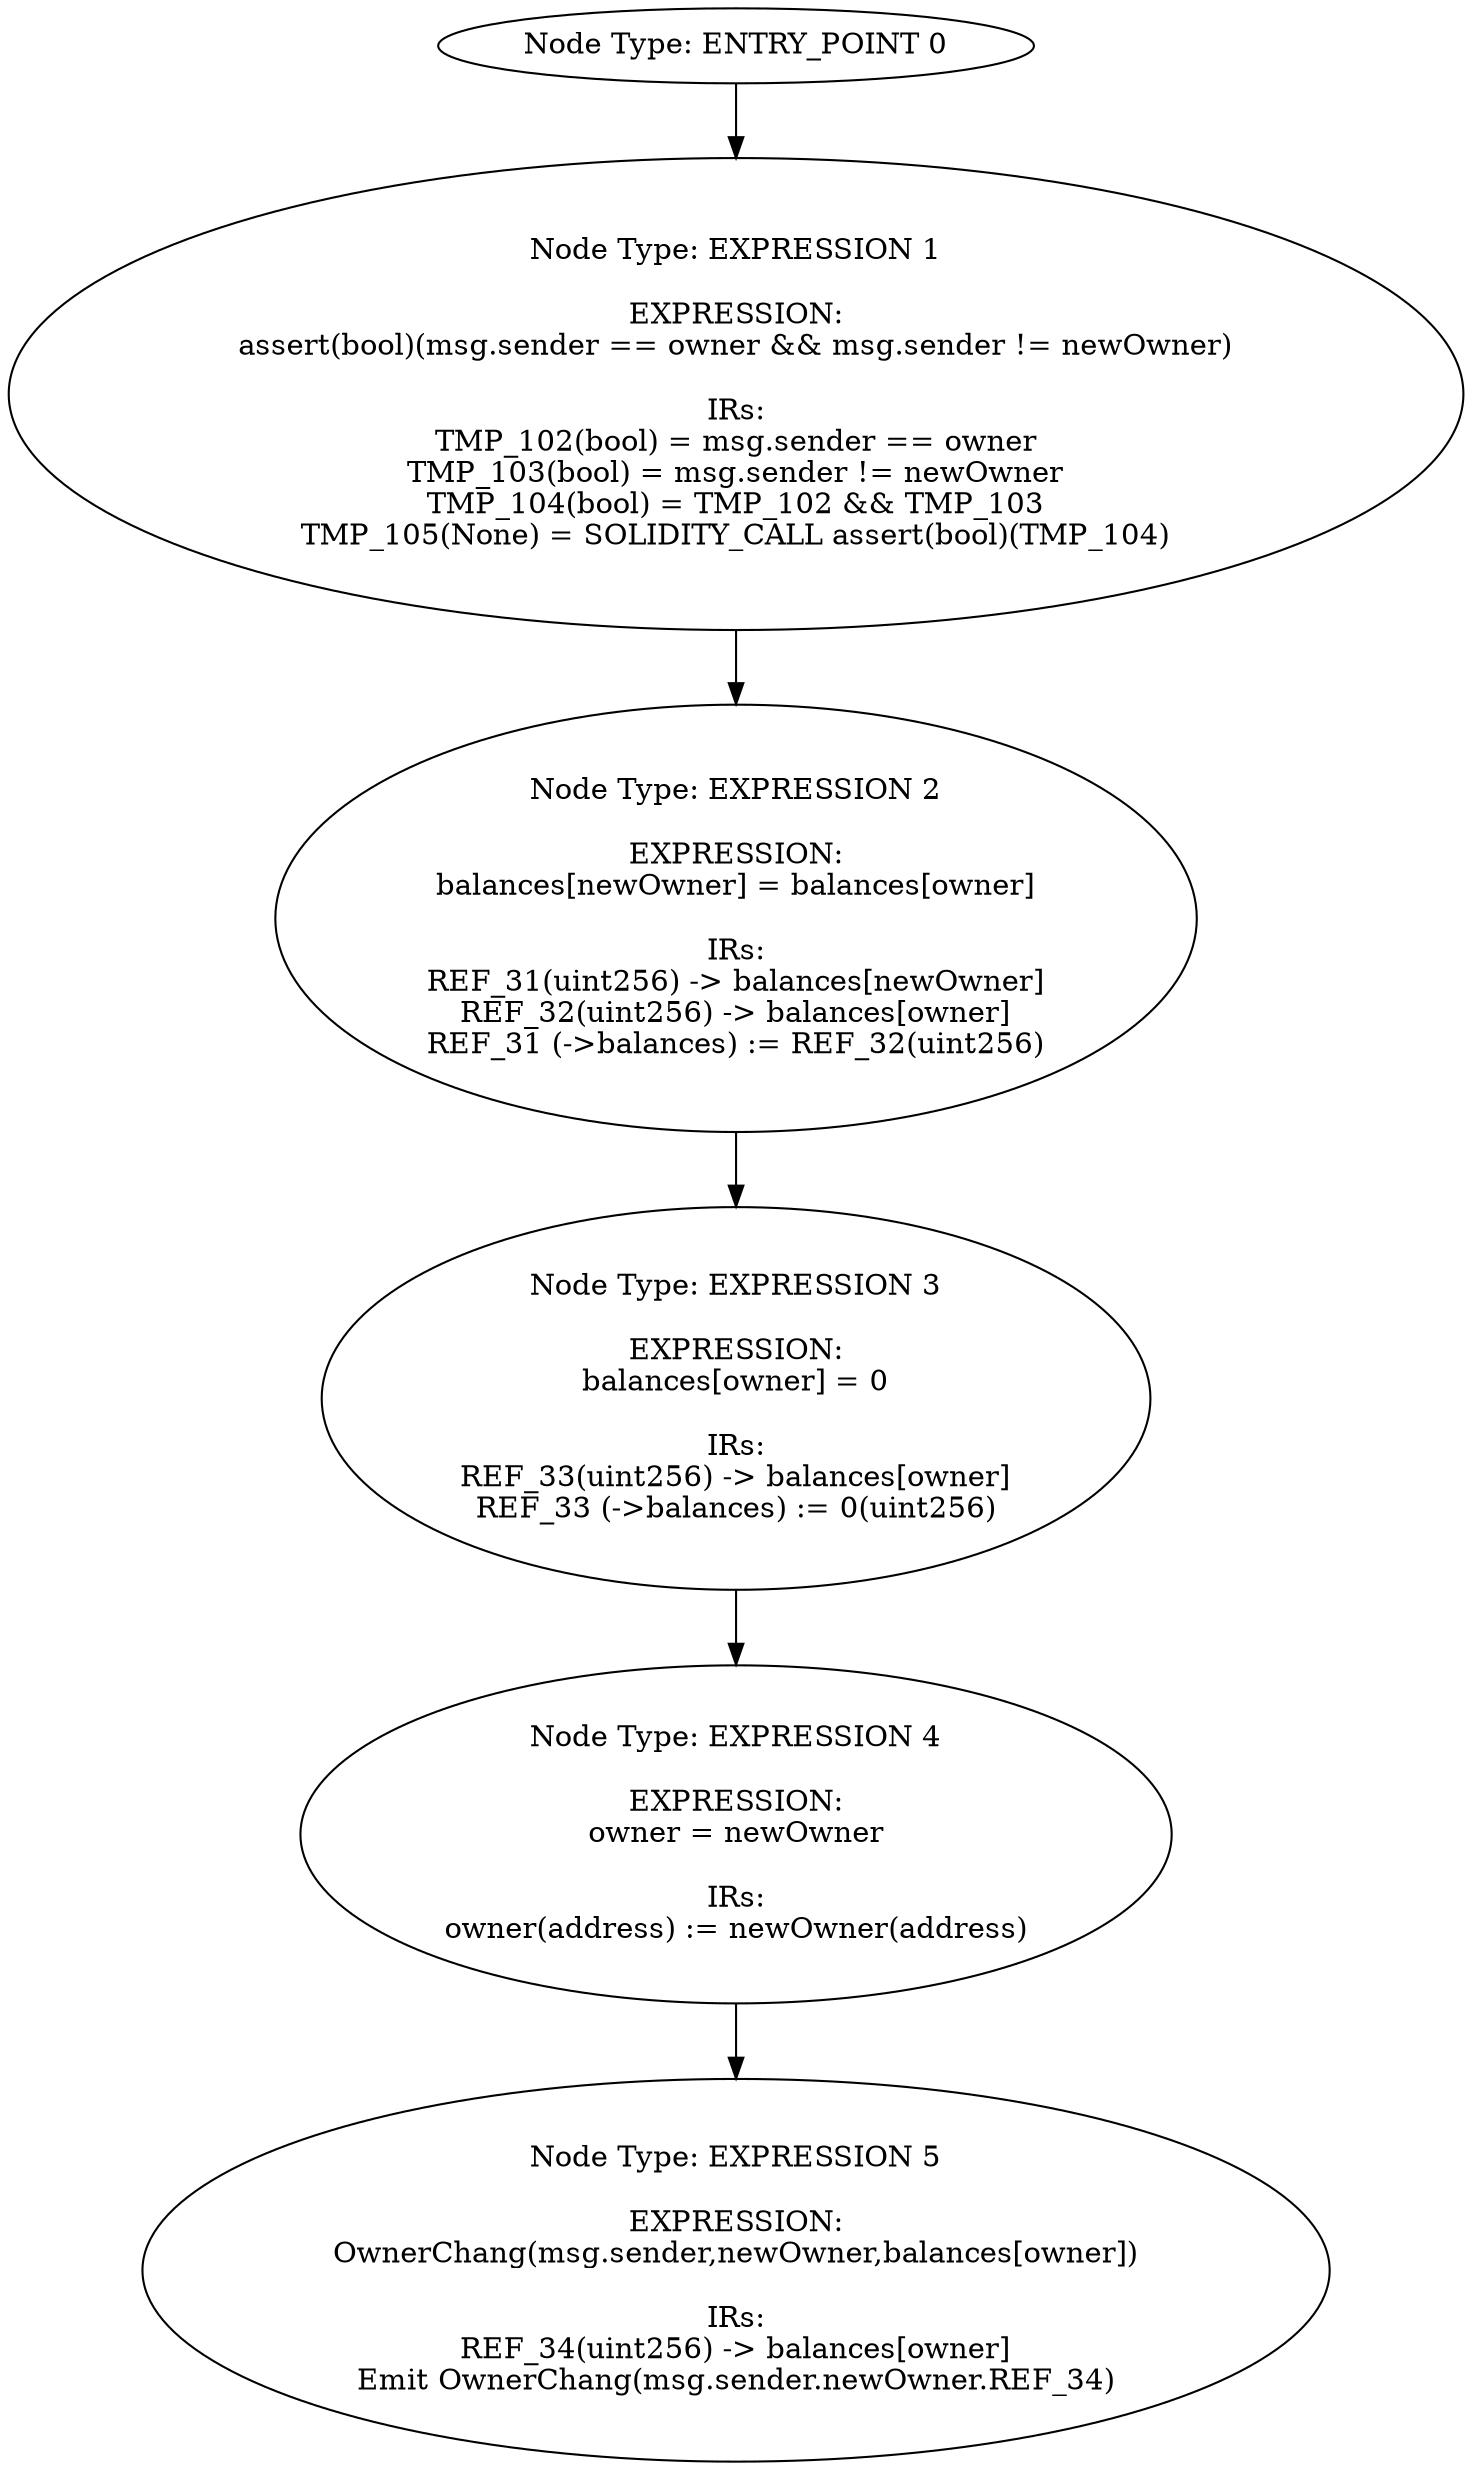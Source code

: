 digraph{
0[label="Node Type: ENTRY_POINT 0
"];
0->1;
1[label="Node Type: EXPRESSION 1

EXPRESSION:
assert(bool)(msg.sender == owner && msg.sender != newOwner)

IRs:
TMP_102(bool) = msg.sender == owner
TMP_103(bool) = msg.sender != newOwner
TMP_104(bool) = TMP_102 && TMP_103
TMP_105(None) = SOLIDITY_CALL assert(bool)(TMP_104)"];
1->2;
2[label="Node Type: EXPRESSION 2

EXPRESSION:
balances[newOwner] = balances[owner]

IRs:
REF_31(uint256) -> balances[newOwner]
REF_32(uint256) -> balances[owner]
REF_31 (->balances) := REF_32(uint256)"];
2->3;
3[label="Node Type: EXPRESSION 3

EXPRESSION:
balances[owner] = 0

IRs:
REF_33(uint256) -> balances[owner]
REF_33 (->balances) := 0(uint256)"];
3->4;
4[label="Node Type: EXPRESSION 4

EXPRESSION:
owner = newOwner

IRs:
owner(address) := newOwner(address)"];
4->5;
5[label="Node Type: EXPRESSION 5

EXPRESSION:
OwnerChang(msg.sender,newOwner,balances[owner])

IRs:
REF_34(uint256) -> balances[owner]
Emit OwnerChang(msg.sender.newOwner.REF_34)"];
}
